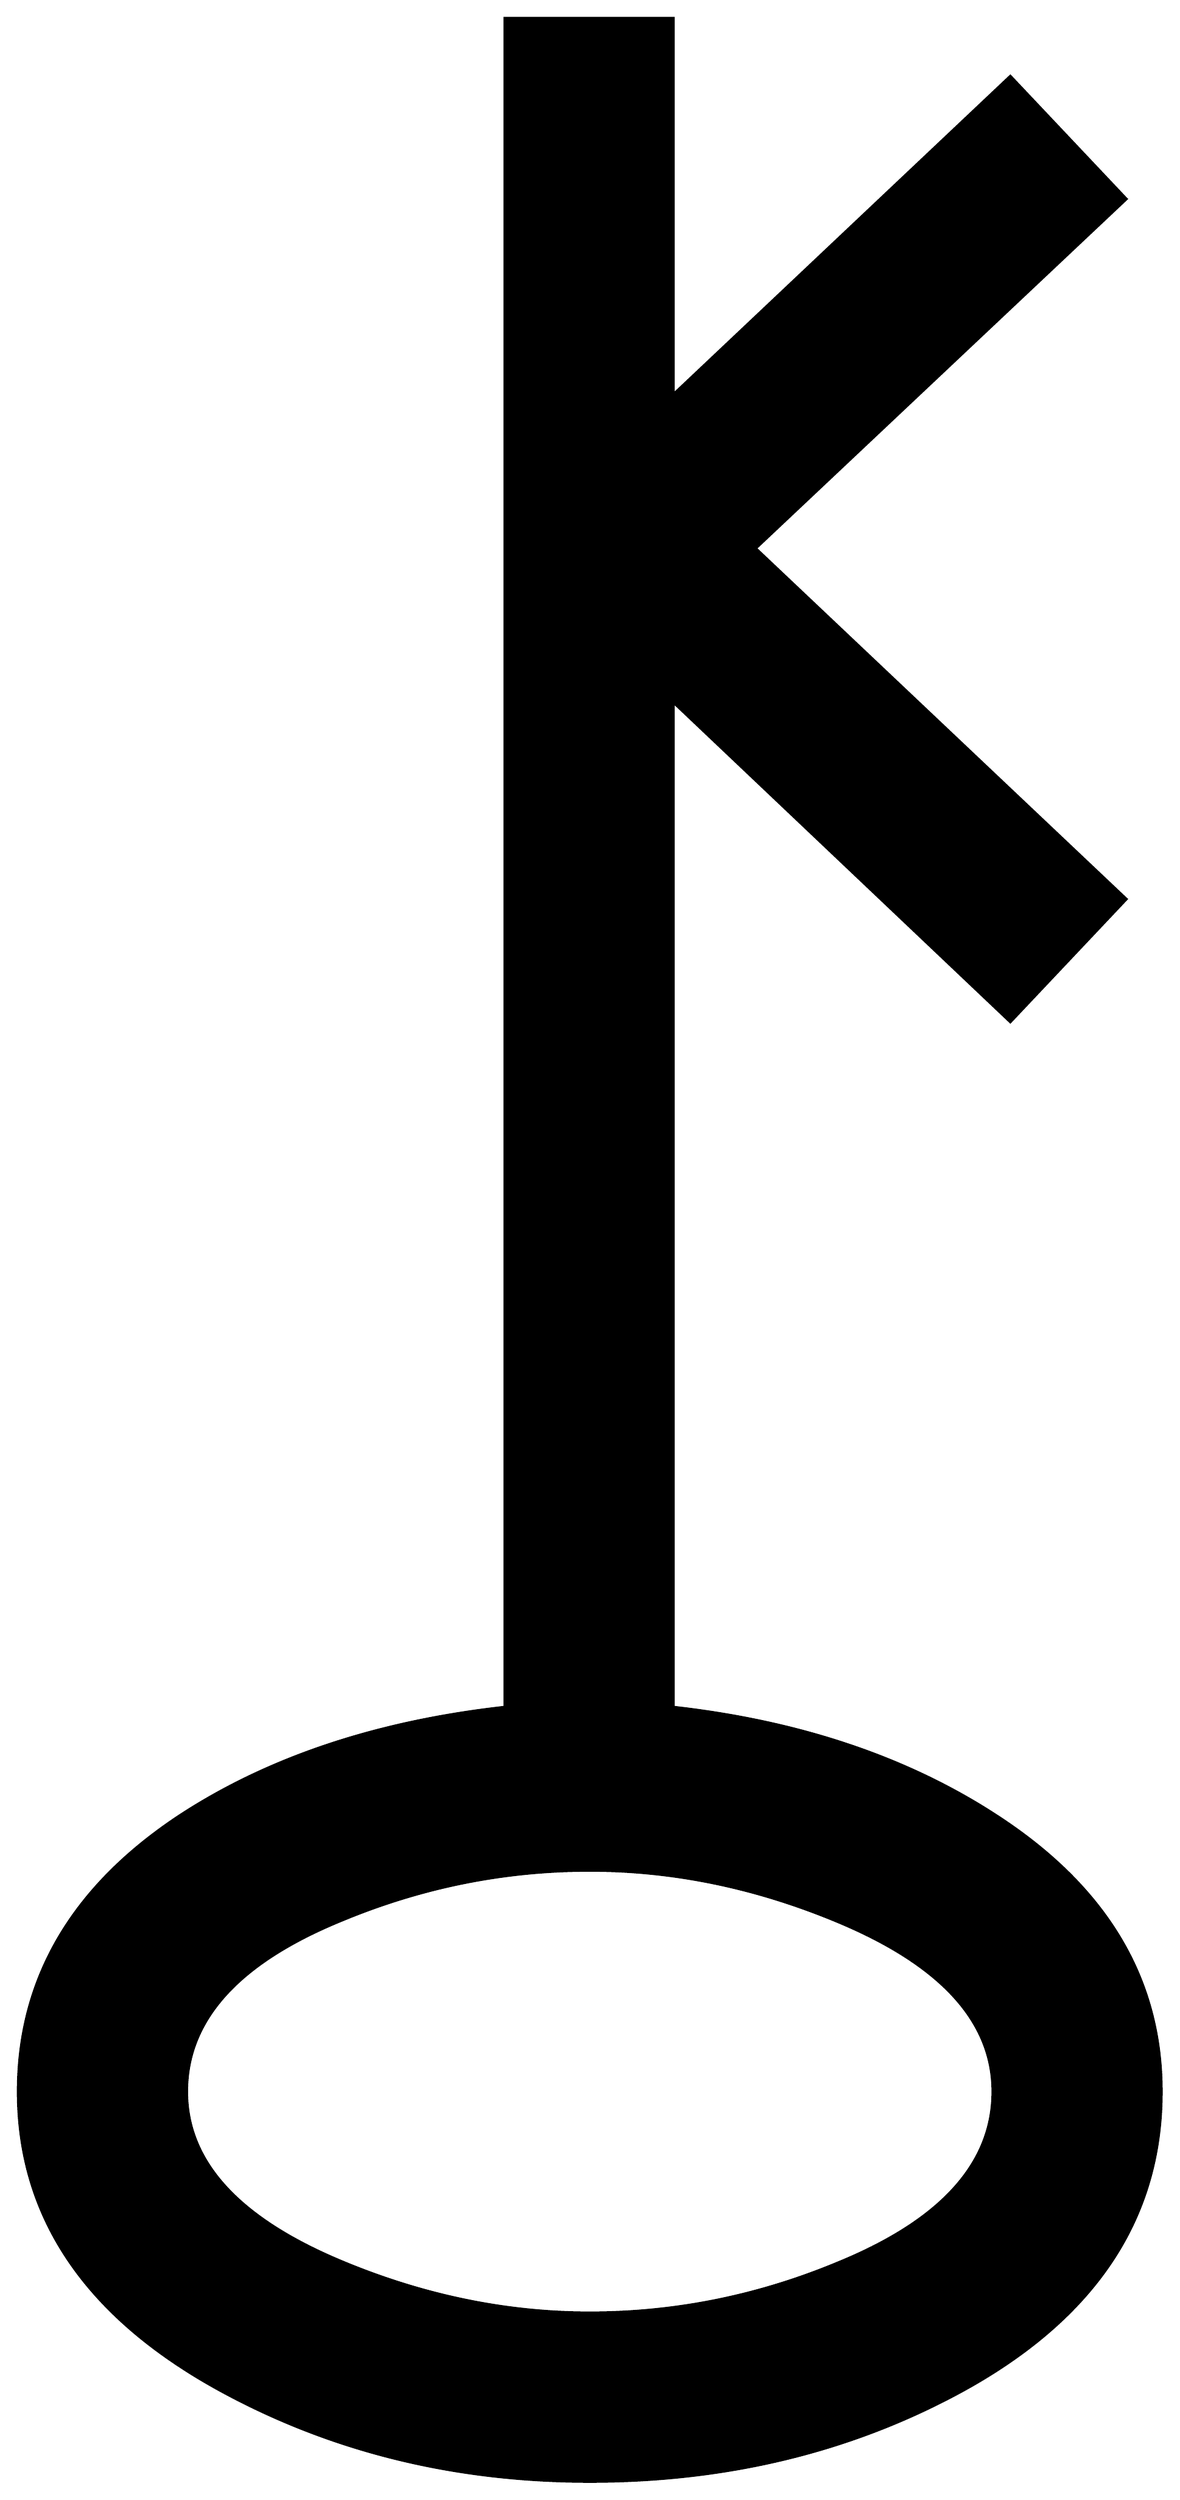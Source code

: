 


\begin{tikzpicture}[y=0.80pt, x=0.80pt, yscale=-1.0, xscale=1.0, inner sep=0pt, outer sep=0pt]
\begin{scope}[shift={(100.0,1631.0)},nonzero rule]
  \path[draw=.,fill=.,line width=1.600pt] (931.0,117.0) .. controls
    (931.0,211.0) and (881.667,285.0) .. (783.0,339.0) .. controls
    (701.0,383.667) and (609.0,406.0) .. (507.0,406.0) .. controls
    (406.333,406.0) and (314.667,383.333) .. (232.0,338.0) .. controls
    (132.667,283.333) and (83.0,209.667) .. (83.0,117.0) .. controls
    (83.0,33.667) and (122.667,-34.333) .. (202.0,-87.0) .. controls
    (268.0,-130.333) and (348.667,-157.333) .. (444.0,-168.0) --
    (444.0,-1420.0) -- (569.0,-1420.0) -- (569.0,-1141.0) --
    (819.0,-1377.0) -- (905.0,-1286.0) -- (630.0,-1027.0) --
    (905.0,-767.0) -- (819.0,-676.0) -- (569.0,-913.0) --
    (569.0,-168.0) .. controls (663.667,-157.333) and (744.333,-130.0)
    .. (811.0,-86.0) .. controls (891.0,-33.333) and (931.0,34.333)
    .. (931.0,117.0) -- cycle(806.0,117.0) .. controls
    (806.0,65.0) and (767.667,23.0) .. (691.0,-9.0) .. controls
    (630.333,-34.333) and (569.0,-47.0) .. (507.0,-47.0) .. controls
    (443.667,-47.0) and (382.333,-34.667) .. (323.0,-10.0) .. controls
    (246.333,21.333) and (208.0,63.667) .. (208.0,117.0) .. controls
    (208.0,169.0) and (246.333,211.0) .. (323.0,243.0) .. controls
    (383.667,268.333) and (445.0,281.0) .. (507.0,281.0) .. controls
    (570.333,281.0) and (631.667,268.667) .. (691.0,244.0) .. controls
    (767.667,212.667) and (806.0,170.333) .. (806.0,117.0) -- cycle;
\end{scope}

\end{tikzpicture}

